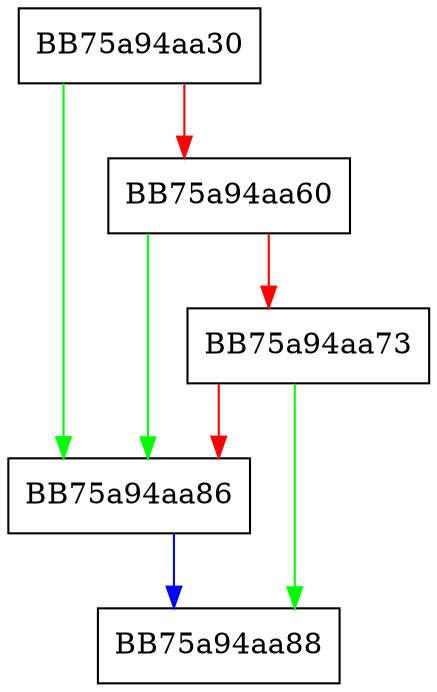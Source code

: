 digraph _Do_call {
  node [shape="box"];
  graph [splines=ortho];
  BB75a94aa30 -> BB75a94aa86 [color="green"];
  BB75a94aa30 -> BB75a94aa60 [color="red"];
  BB75a94aa60 -> BB75a94aa86 [color="green"];
  BB75a94aa60 -> BB75a94aa73 [color="red"];
  BB75a94aa73 -> BB75a94aa88 [color="green"];
  BB75a94aa73 -> BB75a94aa86 [color="red"];
  BB75a94aa86 -> BB75a94aa88 [color="blue"];
}